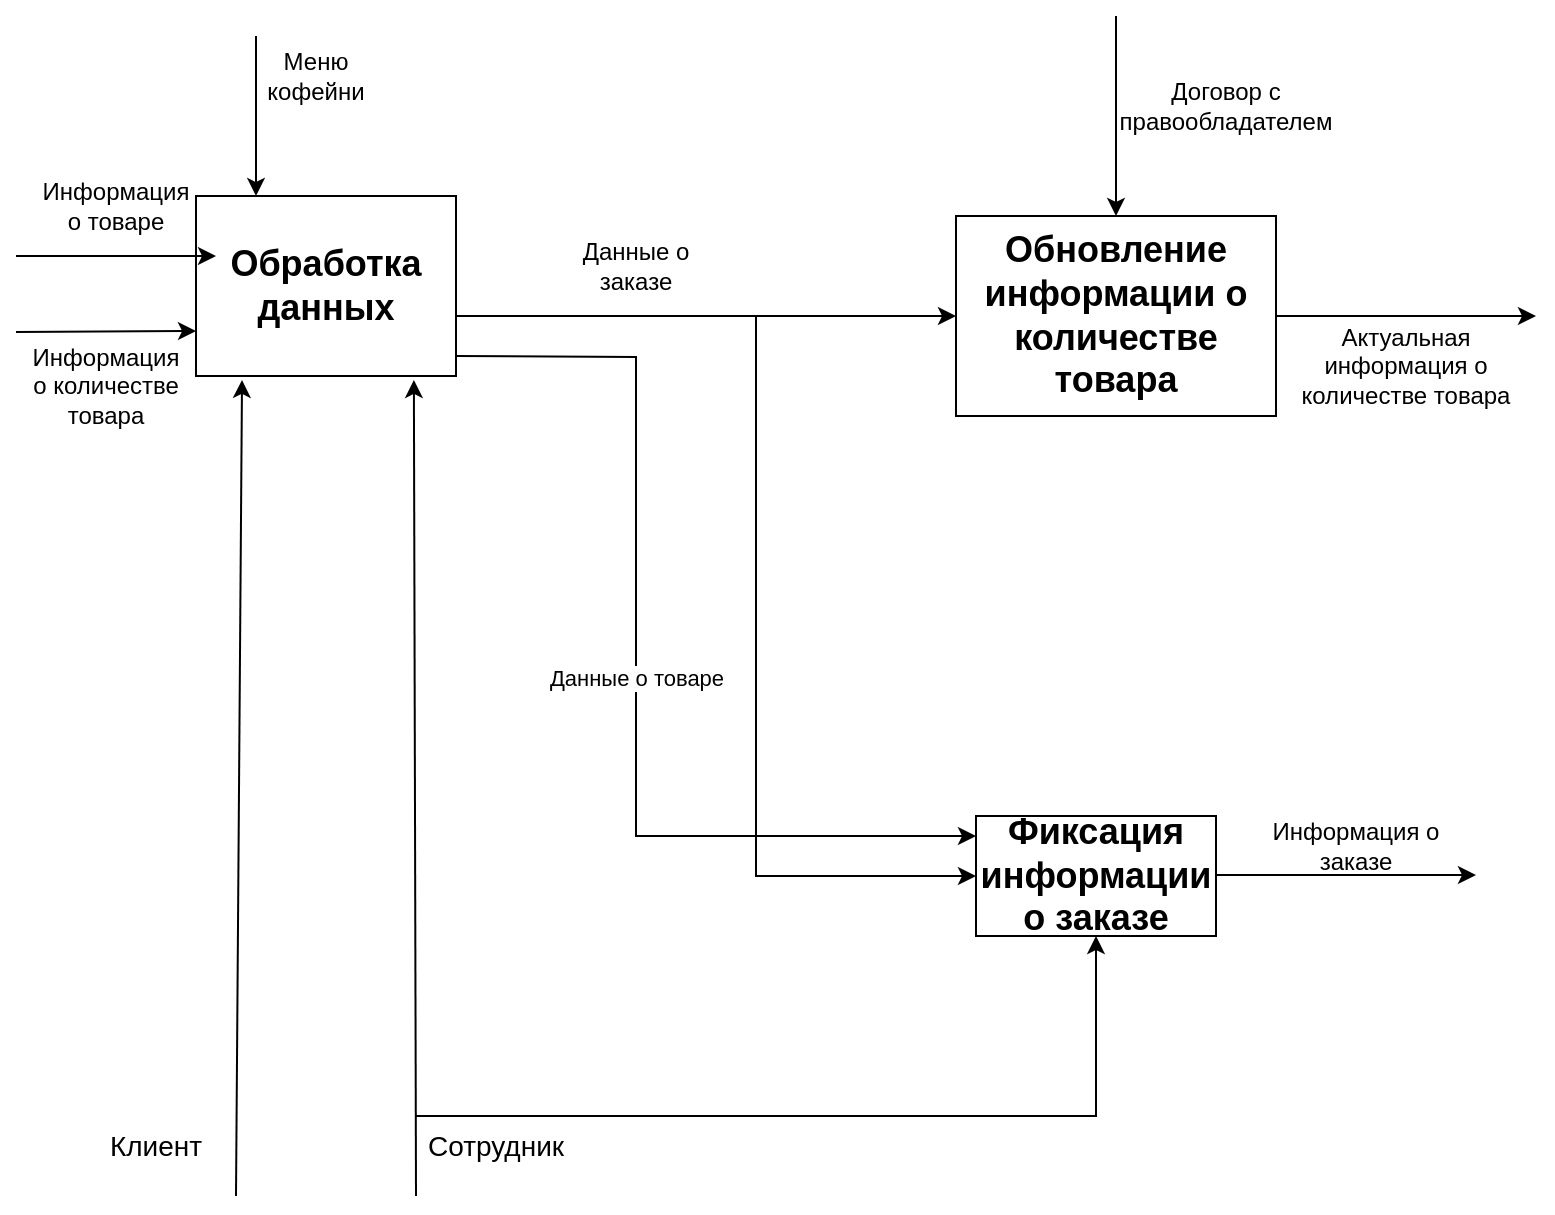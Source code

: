 <mxfile version="26.2.8" pages="2">
  <diagram name="Страница — 1" id="jteQRdNDFjJOF_otKPvm">
    <mxGraphModel dx="1420" dy="794" grid="1" gridSize="10" guides="1" tooltips="1" connect="1" arrows="1" fold="1" page="1" pageScale="1" pageWidth="827" pageHeight="1169" math="0" shadow="0">
      <root>
        <mxCell id="0" />
        <mxCell id="1" parent="0" />
        <mxCell id="p_7AJXdu5zyg5vBzcd6u-1" value="&lt;font style=&quot;font-size: 18px;&quot;&gt;&lt;b style=&quot;&quot;&gt;Обработка данных&lt;/b&gt;&lt;/font&gt;" style="rounded=0;whiteSpace=wrap;html=1;" vertex="1" parent="1">
          <mxGeometry x="110" y="180" width="130" height="90" as="geometry" />
        </mxCell>
        <mxCell id="p_7AJXdu5zyg5vBzcd6u-2" value="&lt;font style=&quot;font-size: 18px;&quot;&gt;&lt;b style=&quot;&quot;&gt;Фиксация информации о заказе&lt;/b&gt;&lt;/font&gt;" style="rounded=0;whiteSpace=wrap;html=1;" vertex="1" parent="1">
          <mxGeometry x="500" y="490" width="120" height="60" as="geometry" />
        </mxCell>
        <mxCell id="p_7AJXdu5zyg5vBzcd6u-3" value="&lt;font style=&quot;font-size: 18px;&quot;&gt;&lt;b style=&quot;&quot;&gt;Обновление информации о количестве товара&lt;/b&gt;&lt;/font&gt;" style="rounded=0;whiteSpace=wrap;html=1;" vertex="1" parent="1">
          <mxGeometry x="490" y="190" width="160" height="100" as="geometry" />
        </mxCell>
        <mxCell id="p_7AJXdu5zyg5vBzcd6u-4" value="" style="endArrow=classic;html=1;rounded=0;entryX=0.5;entryY=0;entryDx=0;entryDy=0;" edge="1" parent="1">
          <mxGeometry width="50" height="50" relative="1" as="geometry">
            <mxPoint x="140" y="100" as="sourcePoint" />
            <mxPoint x="140" y="180" as="targetPoint" />
          </mxGeometry>
        </mxCell>
        <mxCell id="p_7AJXdu5zyg5vBzcd6u-5" value="Меню кофейни" style="text;html=1;align=center;verticalAlign=middle;whiteSpace=wrap;rounded=0;" vertex="1" parent="1">
          <mxGeometry x="140" y="100" width="60" height="40" as="geometry" />
        </mxCell>
        <mxCell id="p_7AJXdu5zyg5vBzcd6u-6" value="" style="endArrow=classic;html=1;rounded=0;" edge="1" parent="1">
          <mxGeometry width="50" height="50" relative="1" as="geometry">
            <mxPoint x="20" y="210" as="sourcePoint" />
            <mxPoint x="120" y="210" as="targetPoint" />
          </mxGeometry>
        </mxCell>
        <mxCell id="p_7AJXdu5zyg5vBzcd6u-8" value="Информация о товаре" style="text;html=1;align=center;verticalAlign=middle;whiteSpace=wrap;rounded=0;" vertex="1" parent="1">
          <mxGeometry x="40" y="170" width="60" height="30" as="geometry" />
        </mxCell>
        <mxCell id="p_7AJXdu5zyg5vBzcd6u-9" value="" style="endArrow=classic;html=1;rounded=0;entryX=0;entryY=0.75;entryDx=0;entryDy=0;" edge="1" parent="1" target="p_7AJXdu5zyg5vBzcd6u-1">
          <mxGeometry width="50" height="50" relative="1" as="geometry">
            <mxPoint x="20" y="248" as="sourcePoint" />
            <mxPoint x="460" y="450" as="targetPoint" />
          </mxGeometry>
        </mxCell>
        <mxCell id="p_7AJXdu5zyg5vBzcd6u-10" value="Информация о количестве товара" style="text;html=1;align=center;verticalAlign=middle;whiteSpace=wrap;rounded=0;" vertex="1" parent="1">
          <mxGeometry x="30" y="250" width="70" height="50" as="geometry" />
        </mxCell>
        <mxCell id="p_7AJXdu5zyg5vBzcd6u-11" value="" style="endArrow=classic;html=1;rounded=0;entryX=0.177;entryY=1.022;entryDx=0;entryDy=0;entryPerimeter=0;" edge="1" parent="1" target="p_7AJXdu5zyg5vBzcd6u-1">
          <mxGeometry width="50" height="50" relative="1" as="geometry">
            <mxPoint x="130" y="680" as="sourcePoint" />
            <mxPoint x="460" y="370" as="targetPoint" />
          </mxGeometry>
        </mxCell>
        <mxCell id="p_7AJXdu5zyg5vBzcd6u-12" value="&lt;font style=&quot;font-size: 14px;&quot;&gt;Клиент&lt;/font&gt;" style="text;html=1;align=center;verticalAlign=middle;whiteSpace=wrap;rounded=0;" vertex="1" parent="1">
          <mxGeometry x="60" y="640" width="60" height="30" as="geometry" />
        </mxCell>
        <mxCell id="p_7AJXdu5zyg5vBzcd6u-13" value="&lt;span style=&quot;font-size: 14px;&quot;&gt;Сотрудник&lt;/span&gt;" style="text;html=1;align=center;verticalAlign=middle;whiteSpace=wrap;rounded=0;" vertex="1" parent="1">
          <mxGeometry x="230" y="640" width="60" height="30" as="geometry" />
        </mxCell>
        <mxCell id="p_7AJXdu5zyg5vBzcd6u-14" value="" style="endArrow=classic;html=1;rounded=0;entryX=0.838;entryY=1.022;entryDx=0;entryDy=0;entryPerimeter=0;" edge="1" parent="1" target="p_7AJXdu5zyg5vBzcd6u-1">
          <mxGeometry width="50" height="50" relative="1" as="geometry">
            <mxPoint x="220" y="680" as="sourcePoint" />
            <mxPoint x="460" y="370" as="targetPoint" />
          </mxGeometry>
        </mxCell>
        <mxCell id="p_7AJXdu5zyg5vBzcd6u-16" value="" style="endArrow=classic;html=1;rounded=0;entryX=0.5;entryY=1;entryDx=0;entryDy=0;" edge="1" parent="1" target="p_7AJXdu5zyg5vBzcd6u-2">
          <mxGeometry width="50" height="50" relative="1" as="geometry">
            <mxPoint x="220" y="640" as="sourcePoint" />
            <mxPoint x="460" y="370" as="targetPoint" />
            <Array as="points">
              <mxPoint x="560" y="640" />
            </Array>
          </mxGeometry>
        </mxCell>
        <mxCell id="p_7AJXdu5zyg5vBzcd6u-19" value="" style="endArrow=classic;html=1;rounded=0;" edge="1" parent="1" target="p_7AJXdu5zyg5vBzcd6u-3">
          <mxGeometry width="50" height="50" relative="1" as="geometry">
            <mxPoint x="240" y="240" as="sourcePoint" />
            <mxPoint x="440" y="370" as="targetPoint" />
            <Array as="points" />
          </mxGeometry>
        </mxCell>
        <mxCell id="p_7AJXdu5zyg5vBzcd6u-20" value="Данные о заказе" style="text;html=1;align=center;verticalAlign=middle;whiteSpace=wrap;rounded=0;" vertex="1" parent="1">
          <mxGeometry x="300" y="200" width="60" height="30" as="geometry" />
        </mxCell>
        <mxCell id="p_7AJXdu5zyg5vBzcd6u-21" value="" style="endArrow=classic;html=1;rounded=0;" edge="1" parent="1" target="p_7AJXdu5zyg5vBzcd6u-2">
          <mxGeometry width="50" height="50" relative="1" as="geometry">
            <mxPoint x="390" y="240" as="sourcePoint" />
            <mxPoint x="440" y="370" as="targetPoint" />
            <Array as="points">
              <mxPoint x="390" y="520" />
            </Array>
          </mxGeometry>
        </mxCell>
        <mxCell id="p_7AJXdu5zyg5vBzcd6u-23" value="" style="endArrow=classic;html=1;rounded=0;exitX=1;exitY=0.5;exitDx=0;exitDy=0;" edge="1" parent="1" source="p_7AJXdu5zyg5vBzcd6u-3">
          <mxGeometry width="50" height="50" relative="1" as="geometry">
            <mxPoint x="390" y="420" as="sourcePoint" />
            <mxPoint x="780" y="240" as="targetPoint" />
          </mxGeometry>
        </mxCell>
        <mxCell id="p_7AJXdu5zyg5vBzcd6u-24" value="" style="endArrow=classic;html=1;rounded=0;exitX=1;exitY=0.5;exitDx=0;exitDy=0;" edge="1" parent="1">
          <mxGeometry width="50" height="50" relative="1" as="geometry">
            <mxPoint x="620" y="519.5" as="sourcePoint" />
            <mxPoint x="750" y="519.5" as="targetPoint" />
          </mxGeometry>
        </mxCell>
        <mxCell id="p_7AJXdu5zyg5vBzcd6u-25" value="Актуальная информация о количестве товара" style="text;html=1;align=center;verticalAlign=middle;whiteSpace=wrap;rounded=0;" vertex="1" parent="1">
          <mxGeometry x="660" y="250" width="110" height="30" as="geometry" />
        </mxCell>
        <mxCell id="p_7AJXdu5zyg5vBzcd6u-26" value="Информация о заказе" style="text;html=1;align=center;verticalAlign=middle;whiteSpace=wrap;rounded=0;" vertex="1" parent="1">
          <mxGeometry x="630" y="490" width="120" height="30" as="geometry" />
        </mxCell>
        <mxCell id="p_7AJXdu5zyg5vBzcd6u-27" value="" style="endArrow=classic;html=1;rounded=0;exitX=1;exitY=0.75;exitDx=0;exitDy=0;entryX=0;entryY=0.167;entryDx=0;entryDy=0;entryPerimeter=0;" edge="1" parent="1" target="p_7AJXdu5zyg5vBzcd6u-2">
          <mxGeometry relative="1" as="geometry">
            <mxPoint x="240" y="260" as="sourcePoint" />
            <mxPoint x="460" y="402.5" as="targetPoint" />
            <Array as="points">
              <mxPoint x="330" y="260.5" />
              <mxPoint x="330" y="500" />
            </Array>
          </mxGeometry>
        </mxCell>
        <mxCell id="p_7AJXdu5zyg5vBzcd6u-28" value="Данные о товаре" style="edgeLabel;resizable=0;html=1;;align=center;verticalAlign=middle;" connectable="0" vertex="1" parent="p_7AJXdu5zyg5vBzcd6u-27">
          <mxGeometry relative="1" as="geometry" />
        </mxCell>
        <mxCell id="p_7AJXdu5zyg5vBzcd6u-29" value="" style="endArrow=classic;html=1;rounded=0;entryX=0.5;entryY=0;entryDx=0;entryDy=0;" edge="1" parent="1" target="p_7AJXdu5zyg5vBzcd6u-3">
          <mxGeometry width="50" height="50" relative="1" as="geometry">
            <mxPoint x="570" y="90" as="sourcePoint" />
            <mxPoint x="440" y="370" as="targetPoint" />
          </mxGeometry>
        </mxCell>
        <mxCell id="p_7AJXdu5zyg5vBzcd6u-30" value="Договор с правообладателем" style="text;html=1;align=center;verticalAlign=middle;whiteSpace=wrap;rounded=0;" vertex="1" parent="1">
          <mxGeometry x="570" y="100" width="110" height="70" as="geometry" />
        </mxCell>
      </root>
    </mxGraphModel>
  </diagram>
  <diagram id="iIpI9ciBSuCSqhV8pjRA" name="Страница — 2">
    <mxGraphModel dx="1420" dy="794" grid="1" gridSize="10" guides="1" tooltips="1" connect="1" arrows="1" fold="1" page="1" pageScale="1" pageWidth="827" pageHeight="1169" math="0" shadow="0">
      <root>
        <mxCell id="0" />
        <mxCell id="1" parent="0" />
        <mxCell id="CUFv5g71k6gUqwNFSjds-1" value="Обработка данных" style="text;strokeColor=none;fillColor=none;html=1;fontSize=24;fontStyle=1;verticalAlign=middle;align=center;" vertex="1" parent="1">
          <mxGeometry x="370" y="90" width="100" height="40" as="geometry" />
        </mxCell>
      </root>
    </mxGraphModel>
  </diagram>
</mxfile>
